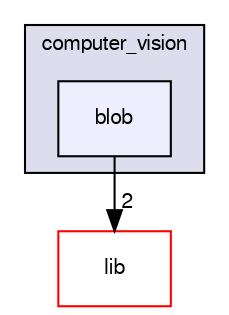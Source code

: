 digraph "sw/airborne/modules/computer_vision/blob" {
  compound=true
  node [ fontsize="10", fontname="FreeSans"];
  edge [ labelfontsize="10", labelfontname="FreeSans"];
  subgraph clusterdir_304e79c9f5d09ea65a2f55aafb6a6b9d {
    graph [ bgcolor="#ddddee", pencolor="black", label="computer_vision" fontname="FreeSans", fontsize="10", URL="dir_304e79c9f5d09ea65a2f55aafb6a6b9d.html"]
  dir_085e957c53d1527bb97919405ff6f1e3 [shape=box, label="blob", style="filled", fillcolor="#eeeeff", pencolor="black", URL="dir_085e957c53d1527bb97919405ff6f1e3.html"];
  }
  dir_9adc125244b74c64b95124778e5b932a [shape=box label="lib" fillcolor="white" style="filled" color="red" URL="dir_9adc125244b74c64b95124778e5b932a.html"];
  dir_085e957c53d1527bb97919405ff6f1e3->dir_9adc125244b74c64b95124778e5b932a [headlabel="2", labeldistance=1.5 headhref="dir_000120_000121.html"];
}

